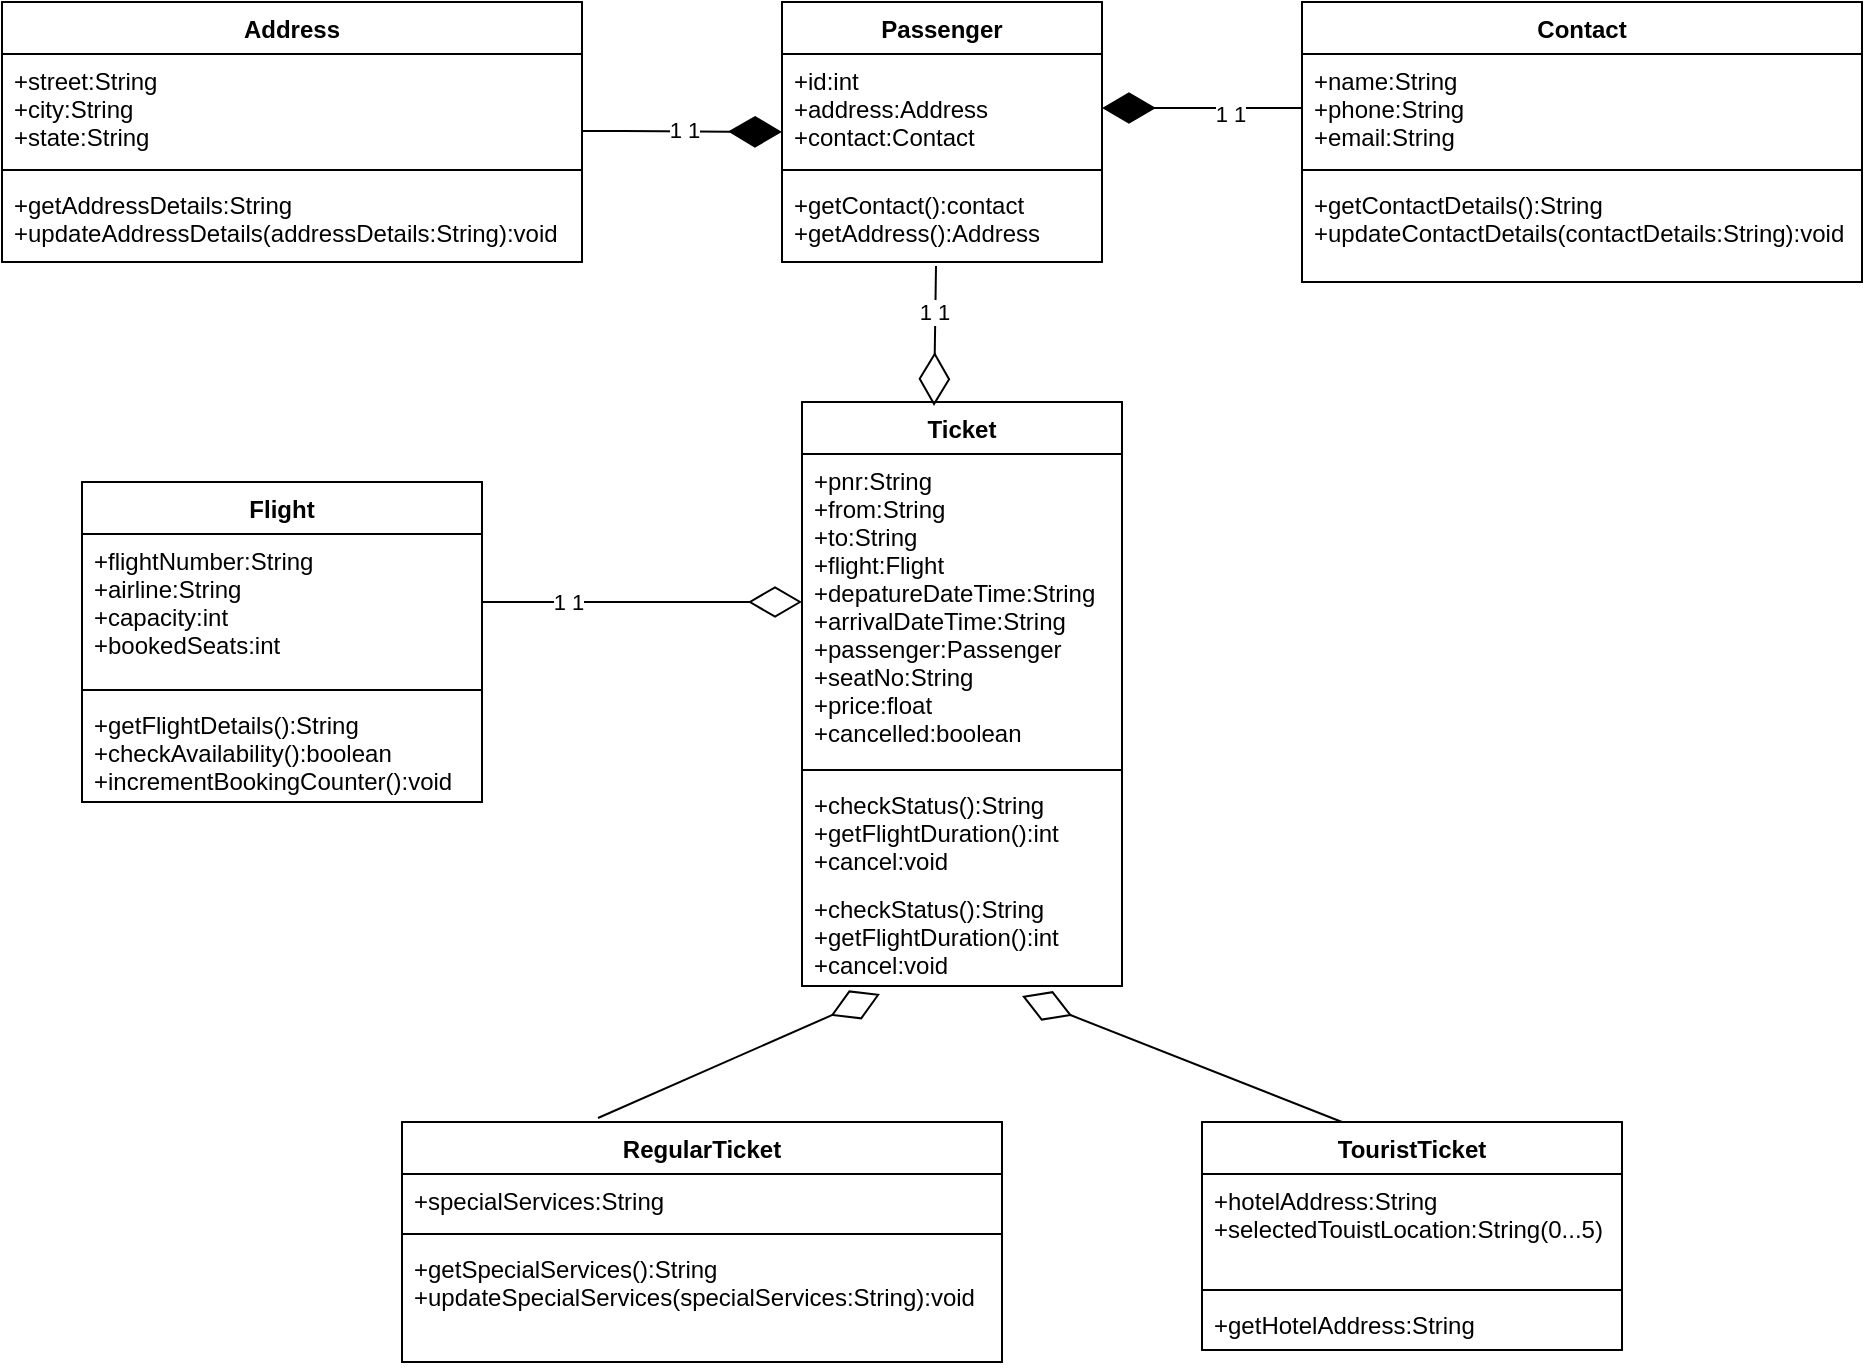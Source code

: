 <mxfile version="15.0.6" type="github">
  <diagram id="C5RBs43oDa-KdzZeNtuy" name="Page-1">
    <mxGraphModel dx="868" dy="450" grid="1" gridSize="10" guides="1" tooltips="1" connect="1" arrows="1" fold="1" page="1" pageScale="1" pageWidth="827" pageHeight="1169" math="0" shadow="0">
      <root>
        <mxCell id="WIyWlLk6GJQsqaUBKTNV-0" />
        <mxCell id="WIyWlLk6GJQsqaUBKTNV-1" parent="WIyWlLk6GJQsqaUBKTNV-0" />
        <mxCell id="bvr5IJMdS9BB2gtfZASn-0" value="Passenger" style="swimlane;fontStyle=1;align=center;verticalAlign=top;childLayout=stackLayout;horizontal=1;startSize=26;horizontalStack=0;resizeParent=1;resizeParentMax=0;resizeLast=0;collapsible=1;marginBottom=0;" vertex="1" parent="WIyWlLk6GJQsqaUBKTNV-1">
          <mxGeometry x="430" y="40" width="160" height="130" as="geometry" />
        </mxCell>
        <mxCell id="bvr5IJMdS9BB2gtfZASn-1" value="+id:int&#xa;+address:Address&#xa;+contact:Contact" style="text;strokeColor=none;fillColor=none;align=left;verticalAlign=top;spacingLeft=4;spacingRight=4;overflow=hidden;rotatable=0;points=[[0,0.5],[1,0.5]];portConstraint=eastwest;" vertex="1" parent="bvr5IJMdS9BB2gtfZASn-0">
          <mxGeometry y="26" width="160" height="54" as="geometry" />
        </mxCell>
        <mxCell id="bvr5IJMdS9BB2gtfZASn-2" value="" style="line;strokeWidth=1;fillColor=none;align=left;verticalAlign=middle;spacingTop=-1;spacingLeft=3;spacingRight=3;rotatable=0;labelPosition=right;points=[];portConstraint=eastwest;" vertex="1" parent="bvr5IJMdS9BB2gtfZASn-0">
          <mxGeometry y="80" width="160" height="8" as="geometry" />
        </mxCell>
        <mxCell id="bvr5IJMdS9BB2gtfZASn-3" value="+getContact():contact&#xa;+getAddress():Address" style="text;strokeColor=none;fillColor=none;align=left;verticalAlign=top;spacingLeft=4;spacingRight=4;overflow=hidden;rotatable=0;points=[[0,0.5],[1,0.5]];portConstraint=eastwest;" vertex="1" parent="bvr5IJMdS9BB2gtfZASn-0">
          <mxGeometry y="88" width="160" height="42" as="geometry" />
        </mxCell>
        <mxCell id="bvr5IJMdS9BB2gtfZASn-4" value="Address" style="swimlane;fontStyle=1;align=center;verticalAlign=top;childLayout=stackLayout;horizontal=1;startSize=26;horizontalStack=0;resizeParent=1;resizeParentMax=0;resizeLast=0;collapsible=1;marginBottom=0;" vertex="1" parent="WIyWlLk6GJQsqaUBKTNV-1">
          <mxGeometry x="40" y="40" width="290" height="130" as="geometry" />
        </mxCell>
        <mxCell id="bvr5IJMdS9BB2gtfZASn-5" value="+street:String&#xa;+city:String&#xa;+state:String&#xa;" style="text;strokeColor=none;fillColor=none;align=left;verticalAlign=top;spacingLeft=4;spacingRight=4;overflow=hidden;rotatable=0;points=[[0,0.5],[1,0.5]];portConstraint=eastwest;" vertex="1" parent="bvr5IJMdS9BB2gtfZASn-4">
          <mxGeometry y="26" width="290" height="54" as="geometry" />
        </mxCell>
        <mxCell id="bvr5IJMdS9BB2gtfZASn-6" value="" style="line;strokeWidth=1;fillColor=none;align=left;verticalAlign=middle;spacingTop=-1;spacingLeft=3;spacingRight=3;rotatable=0;labelPosition=right;points=[];portConstraint=eastwest;" vertex="1" parent="bvr5IJMdS9BB2gtfZASn-4">
          <mxGeometry y="80" width="290" height="8" as="geometry" />
        </mxCell>
        <mxCell id="bvr5IJMdS9BB2gtfZASn-7" value="+getAddressDetails:String&#xa;+updateAddressDetails(addressDetails:String):void&#xa;" style="text;strokeColor=none;fillColor=none;align=left;verticalAlign=top;spacingLeft=4;spacingRight=4;overflow=hidden;rotatable=0;points=[[0,0.5],[1,0.5]];portConstraint=eastwest;" vertex="1" parent="bvr5IJMdS9BB2gtfZASn-4">
          <mxGeometry y="88" width="290" height="42" as="geometry" />
        </mxCell>
        <mxCell id="bvr5IJMdS9BB2gtfZASn-8" value="Contact" style="swimlane;fontStyle=1;align=center;verticalAlign=top;childLayout=stackLayout;horizontal=1;startSize=26;horizontalStack=0;resizeParent=1;resizeParentMax=0;resizeLast=0;collapsible=1;marginBottom=0;" vertex="1" parent="WIyWlLk6GJQsqaUBKTNV-1">
          <mxGeometry x="690" y="40" width="280" height="140" as="geometry" />
        </mxCell>
        <mxCell id="bvr5IJMdS9BB2gtfZASn-9" value="+name:String&#xa;+phone:String&#xa;+email:String" style="text;strokeColor=none;fillColor=none;align=left;verticalAlign=top;spacingLeft=4;spacingRight=4;overflow=hidden;rotatable=0;points=[[0,0.5],[1,0.5]];portConstraint=eastwest;" vertex="1" parent="bvr5IJMdS9BB2gtfZASn-8">
          <mxGeometry y="26" width="280" height="54" as="geometry" />
        </mxCell>
        <mxCell id="bvr5IJMdS9BB2gtfZASn-10" value="" style="line;strokeWidth=1;fillColor=none;align=left;verticalAlign=middle;spacingTop=-1;spacingLeft=3;spacingRight=3;rotatable=0;labelPosition=right;points=[];portConstraint=eastwest;" vertex="1" parent="bvr5IJMdS9BB2gtfZASn-8">
          <mxGeometry y="80" width="280" height="8" as="geometry" />
        </mxCell>
        <mxCell id="bvr5IJMdS9BB2gtfZASn-11" value="+getContactDetails():String&#xa;+updateContactDetails(contactDetails:String):void" style="text;strokeColor=none;fillColor=none;align=left;verticalAlign=top;spacingLeft=4;spacingRight=4;overflow=hidden;rotatable=0;points=[[0,0.5],[1,0.5]];portConstraint=eastwest;" vertex="1" parent="bvr5IJMdS9BB2gtfZASn-8">
          <mxGeometry y="88" width="280" height="52" as="geometry" />
        </mxCell>
        <mxCell id="bvr5IJMdS9BB2gtfZASn-12" value="" style="endArrow=diamondThin;endFill=1;endSize=24;html=1;" edge="1" parent="WIyWlLk6GJQsqaUBKTNV-1">
          <mxGeometry width="160" relative="1" as="geometry">
            <mxPoint x="330" y="104.5" as="sourcePoint" />
            <mxPoint x="430" y="105" as="targetPoint" />
            <Array as="points">
              <mxPoint x="360" y="104.5" />
            </Array>
          </mxGeometry>
        </mxCell>
        <mxCell id="bvr5IJMdS9BB2gtfZASn-13" value="1&lt;span style=&quot;white-space: pre&quot;&gt;	&lt;/span&gt;1" style="edgeLabel;html=1;align=center;verticalAlign=middle;resizable=0;points=[];" vertex="1" connectable="0" parent="bvr5IJMdS9BB2gtfZASn-12">
          <mxGeometry x="0.02" y="1" relative="1" as="geometry">
            <mxPoint as="offset" />
          </mxGeometry>
        </mxCell>
        <mxCell id="bvr5IJMdS9BB2gtfZASn-14" value="" style="endArrow=diamondThin;endFill=1;endSize=24;html=1;" edge="1" parent="WIyWlLk6GJQsqaUBKTNV-1">
          <mxGeometry width="160" relative="1" as="geometry">
            <mxPoint x="690" y="93" as="sourcePoint" />
            <mxPoint x="590" y="93" as="targetPoint" />
          </mxGeometry>
        </mxCell>
        <mxCell id="bvr5IJMdS9BB2gtfZASn-15" value="1&lt;span style=&quot;white-space: pre&quot;&gt;	&lt;/span&gt;1" style="edgeLabel;html=1;align=center;verticalAlign=middle;resizable=0;points=[];" vertex="1" connectable="0" parent="bvr5IJMdS9BB2gtfZASn-14">
          <mxGeometry x="-0.28" y="3" relative="1" as="geometry">
            <mxPoint as="offset" />
          </mxGeometry>
        </mxCell>
        <mxCell id="bvr5IJMdS9BB2gtfZASn-16" value="Ticket" style="swimlane;fontStyle=1;align=center;verticalAlign=top;childLayout=stackLayout;horizontal=1;startSize=26;horizontalStack=0;resizeParent=1;resizeParentMax=0;resizeLast=0;collapsible=1;marginBottom=0;" vertex="1" parent="WIyWlLk6GJQsqaUBKTNV-1">
          <mxGeometry x="440" y="240" width="160" height="292" as="geometry" />
        </mxCell>
        <mxCell id="bvr5IJMdS9BB2gtfZASn-17" value="+pnr:String&#xa;+from:String&#xa;+to:String&#xa;+flight:Flight&#xa;+depatureDateTime:String&#xa;+arrivalDateTime:String&#xa;+passenger:Passenger&#xa;+seatNo:String&#xa;+price:float&#xa;+cancelled:boolean" style="text;strokeColor=none;fillColor=none;align=left;verticalAlign=top;spacingLeft=4;spacingRight=4;overflow=hidden;rotatable=0;points=[[0,0.5],[1,0.5]];portConstraint=eastwest;" vertex="1" parent="bvr5IJMdS9BB2gtfZASn-16">
          <mxGeometry y="26" width="160" height="154" as="geometry" />
        </mxCell>
        <mxCell id="bvr5IJMdS9BB2gtfZASn-18" value="" style="line;strokeWidth=1;fillColor=none;align=left;verticalAlign=middle;spacingTop=-1;spacingLeft=3;spacingRight=3;rotatable=0;labelPosition=right;points=[];portConstraint=eastwest;" vertex="1" parent="bvr5IJMdS9BB2gtfZASn-16">
          <mxGeometry y="180" width="160" height="8" as="geometry" />
        </mxCell>
        <mxCell id="bvr5IJMdS9BB2gtfZASn-19" value="+checkStatus():String&#xa;+getFlightDuration():int&#xa;+cancel:void" style="text;strokeColor=none;fillColor=none;align=left;verticalAlign=top;spacingLeft=4;spacingRight=4;overflow=hidden;rotatable=0;points=[[0,0.5],[1,0.5]];portConstraint=eastwest;" vertex="1" parent="bvr5IJMdS9BB2gtfZASn-16">
          <mxGeometry y="188" width="160" height="52" as="geometry" />
        </mxCell>
        <mxCell id="bvr5IJMdS9BB2gtfZASn-22" value="+checkStatus():String&#xa;+getFlightDuration():int&#xa;+cancel:void" style="text;strokeColor=none;fillColor=none;align=left;verticalAlign=top;spacingLeft=4;spacingRight=4;overflow=hidden;rotatable=0;points=[[0,0.5],[1,0.5]];portConstraint=eastwest;" vertex="1" parent="bvr5IJMdS9BB2gtfZASn-16">
          <mxGeometry y="240" width="160" height="52" as="geometry" />
        </mxCell>
        <mxCell id="bvr5IJMdS9BB2gtfZASn-20" value="" style="endArrow=diamondThin;endFill=0;endSize=24;html=1;" edge="1" parent="WIyWlLk6GJQsqaUBKTNV-1">
          <mxGeometry width="160" relative="1" as="geometry">
            <mxPoint x="507" y="172" as="sourcePoint" />
            <mxPoint x="506" y="242" as="targetPoint" />
          </mxGeometry>
        </mxCell>
        <mxCell id="bvr5IJMdS9BB2gtfZASn-21" value="1&lt;span style=&quot;white-space: pre&quot;&gt;	&lt;/span&gt;1" style="edgeLabel;html=1;align=center;verticalAlign=middle;resizable=0;points=[];" vertex="1" connectable="0" parent="bvr5IJMdS9BB2gtfZASn-20">
          <mxGeometry x="-0.343" y="-1" relative="1" as="geometry">
            <mxPoint as="offset" />
          </mxGeometry>
        </mxCell>
        <mxCell id="bvr5IJMdS9BB2gtfZASn-23" value="RegularTicket" style="swimlane;fontStyle=1;align=center;verticalAlign=top;childLayout=stackLayout;horizontal=1;startSize=26;horizontalStack=0;resizeParent=1;resizeParentMax=0;resizeLast=0;collapsible=1;marginBottom=0;" vertex="1" parent="WIyWlLk6GJQsqaUBKTNV-1">
          <mxGeometry x="240" y="600" width="300" height="120" as="geometry" />
        </mxCell>
        <mxCell id="bvr5IJMdS9BB2gtfZASn-24" value="+specialServices:String&#xa;" style="text;strokeColor=none;fillColor=none;align=left;verticalAlign=top;spacingLeft=4;spacingRight=4;overflow=hidden;rotatable=0;points=[[0,0.5],[1,0.5]];portConstraint=eastwest;" vertex="1" parent="bvr5IJMdS9BB2gtfZASn-23">
          <mxGeometry y="26" width="300" height="26" as="geometry" />
        </mxCell>
        <mxCell id="bvr5IJMdS9BB2gtfZASn-25" value="" style="line;strokeWidth=1;fillColor=none;align=left;verticalAlign=middle;spacingTop=-1;spacingLeft=3;spacingRight=3;rotatable=0;labelPosition=right;points=[];portConstraint=eastwest;" vertex="1" parent="bvr5IJMdS9BB2gtfZASn-23">
          <mxGeometry y="52" width="300" height="8" as="geometry" />
        </mxCell>
        <mxCell id="bvr5IJMdS9BB2gtfZASn-26" value="+getSpecialServices():String&#xa;+updateSpecialServices(specialServices:String):void" style="text;strokeColor=none;fillColor=none;align=left;verticalAlign=top;spacingLeft=4;spacingRight=4;overflow=hidden;rotatable=0;points=[[0,0.5],[1,0.5]];portConstraint=eastwest;" vertex="1" parent="bvr5IJMdS9BB2gtfZASn-23">
          <mxGeometry y="60" width="300" height="60" as="geometry" />
        </mxCell>
        <mxCell id="bvr5IJMdS9BB2gtfZASn-27" value="TouristTicket" style="swimlane;fontStyle=1;align=center;verticalAlign=top;childLayout=stackLayout;horizontal=1;startSize=26;horizontalStack=0;resizeParent=1;resizeParentMax=0;resizeLast=0;collapsible=1;marginBottom=0;" vertex="1" parent="WIyWlLk6GJQsqaUBKTNV-1">
          <mxGeometry x="640" y="600" width="210" height="114" as="geometry" />
        </mxCell>
        <mxCell id="bvr5IJMdS9BB2gtfZASn-28" value="+hotelAddress:String&#xa;+selectedTouistLocation:String(0...5)" style="text;strokeColor=none;fillColor=none;align=left;verticalAlign=top;spacingLeft=4;spacingRight=4;overflow=hidden;rotatable=0;points=[[0,0.5],[1,0.5]];portConstraint=eastwest;" vertex="1" parent="bvr5IJMdS9BB2gtfZASn-27">
          <mxGeometry y="26" width="210" height="54" as="geometry" />
        </mxCell>
        <mxCell id="bvr5IJMdS9BB2gtfZASn-29" value="" style="line;strokeWidth=1;fillColor=none;align=left;verticalAlign=middle;spacingTop=-1;spacingLeft=3;spacingRight=3;rotatable=0;labelPosition=right;points=[];portConstraint=eastwest;" vertex="1" parent="bvr5IJMdS9BB2gtfZASn-27">
          <mxGeometry y="80" width="210" height="8" as="geometry" />
        </mxCell>
        <mxCell id="bvr5IJMdS9BB2gtfZASn-30" value="+getHotelAddress:String" style="text;strokeColor=none;fillColor=none;align=left;verticalAlign=top;spacingLeft=4;spacingRight=4;overflow=hidden;rotatable=0;points=[[0,0.5],[1,0.5]];portConstraint=eastwest;" vertex="1" parent="bvr5IJMdS9BB2gtfZASn-27">
          <mxGeometry y="88" width="210" height="26" as="geometry" />
        </mxCell>
        <mxCell id="bvr5IJMdS9BB2gtfZASn-31" value="" style="endArrow=diamondThin;endFill=0;endSize=24;html=1;" edge="1" parent="WIyWlLk6GJQsqaUBKTNV-1">
          <mxGeometry width="160" relative="1" as="geometry">
            <mxPoint x="338" y="598" as="sourcePoint" />
            <mxPoint x="479" y="536" as="targetPoint" />
          </mxGeometry>
        </mxCell>
        <mxCell id="bvr5IJMdS9BB2gtfZASn-32" value="" style="endArrow=diamondThin;endFill=0;endSize=24;html=1;" edge="1" parent="WIyWlLk6GJQsqaUBKTNV-1">
          <mxGeometry width="160" relative="1" as="geometry">
            <mxPoint x="710" y="600" as="sourcePoint" />
            <mxPoint x="550" y="537" as="targetPoint" />
          </mxGeometry>
        </mxCell>
        <mxCell id="bvr5IJMdS9BB2gtfZASn-33" value="Flight" style="swimlane;fontStyle=1;align=center;verticalAlign=top;childLayout=stackLayout;horizontal=1;startSize=26;horizontalStack=0;resizeParent=1;resizeParentMax=0;resizeLast=0;collapsible=1;marginBottom=0;" vertex="1" parent="WIyWlLk6GJQsqaUBKTNV-1">
          <mxGeometry x="80" y="280" width="200" height="160" as="geometry" />
        </mxCell>
        <mxCell id="bvr5IJMdS9BB2gtfZASn-34" value="+flightNumber:String&#xa;+airline:String&#xa;+capacity:int&#xa;+bookedSeats:int&#xa;" style="text;strokeColor=none;fillColor=none;align=left;verticalAlign=top;spacingLeft=4;spacingRight=4;overflow=hidden;rotatable=0;points=[[0,0.5],[1,0.5]];portConstraint=eastwest;" vertex="1" parent="bvr5IJMdS9BB2gtfZASn-33">
          <mxGeometry y="26" width="200" height="74" as="geometry" />
        </mxCell>
        <mxCell id="bvr5IJMdS9BB2gtfZASn-35" value="" style="line;strokeWidth=1;fillColor=none;align=left;verticalAlign=middle;spacingTop=-1;spacingLeft=3;spacingRight=3;rotatable=0;labelPosition=right;points=[];portConstraint=eastwest;" vertex="1" parent="bvr5IJMdS9BB2gtfZASn-33">
          <mxGeometry y="100" width="200" height="8" as="geometry" />
        </mxCell>
        <mxCell id="bvr5IJMdS9BB2gtfZASn-36" value="+getFlightDetails():String&#xa;+checkAvailability():boolean&#xa;+incrementBookingCounter():void" style="text;strokeColor=none;fillColor=none;align=left;verticalAlign=top;spacingLeft=4;spacingRight=4;overflow=hidden;rotatable=0;points=[[0,0.5],[1,0.5]];portConstraint=eastwest;" vertex="1" parent="bvr5IJMdS9BB2gtfZASn-33">
          <mxGeometry y="108" width="200" height="52" as="geometry" />
        </mxCell>
        <mxCell id="bvr5IJMdS9BB2gtfZASn-37" value="" style="endArrow=diamondThin;endFill=0;endSize=24;html=1;" edge="1" parent="WIyWlLk6GJQsqaUBKTNV-1">
          <mxGeometry width="160" relative="1" as="geometry">
            <mxPoint x="280" y="340" as="sourcePoint" />
            <mxPoint x="440" y="340" as="targetPoint" />
          </mxGeometry>
        </mxCell>
        <mxCell id="bvr5IJMdS9BB2gtfZASn-38" value="1&lt;span style=&quot;white-space: pre&quot;&gt;	&lt;/span&gt;1" style="edgeLabel;html=1;align=center;verticalAlign=middle;resizable=0;points=[];" vertex="1" connectable="0" parent="bvr5IJMdS9BB2gtfZASn-37">
          <mxGeometry x="-0.463" relative="1" as="geometry">
            <mxPoint as="offset" />
          </mxGeometry>
        </mxCell>
      </root>
    </mxGraphModel>
  </diagram>
</mxfile>
